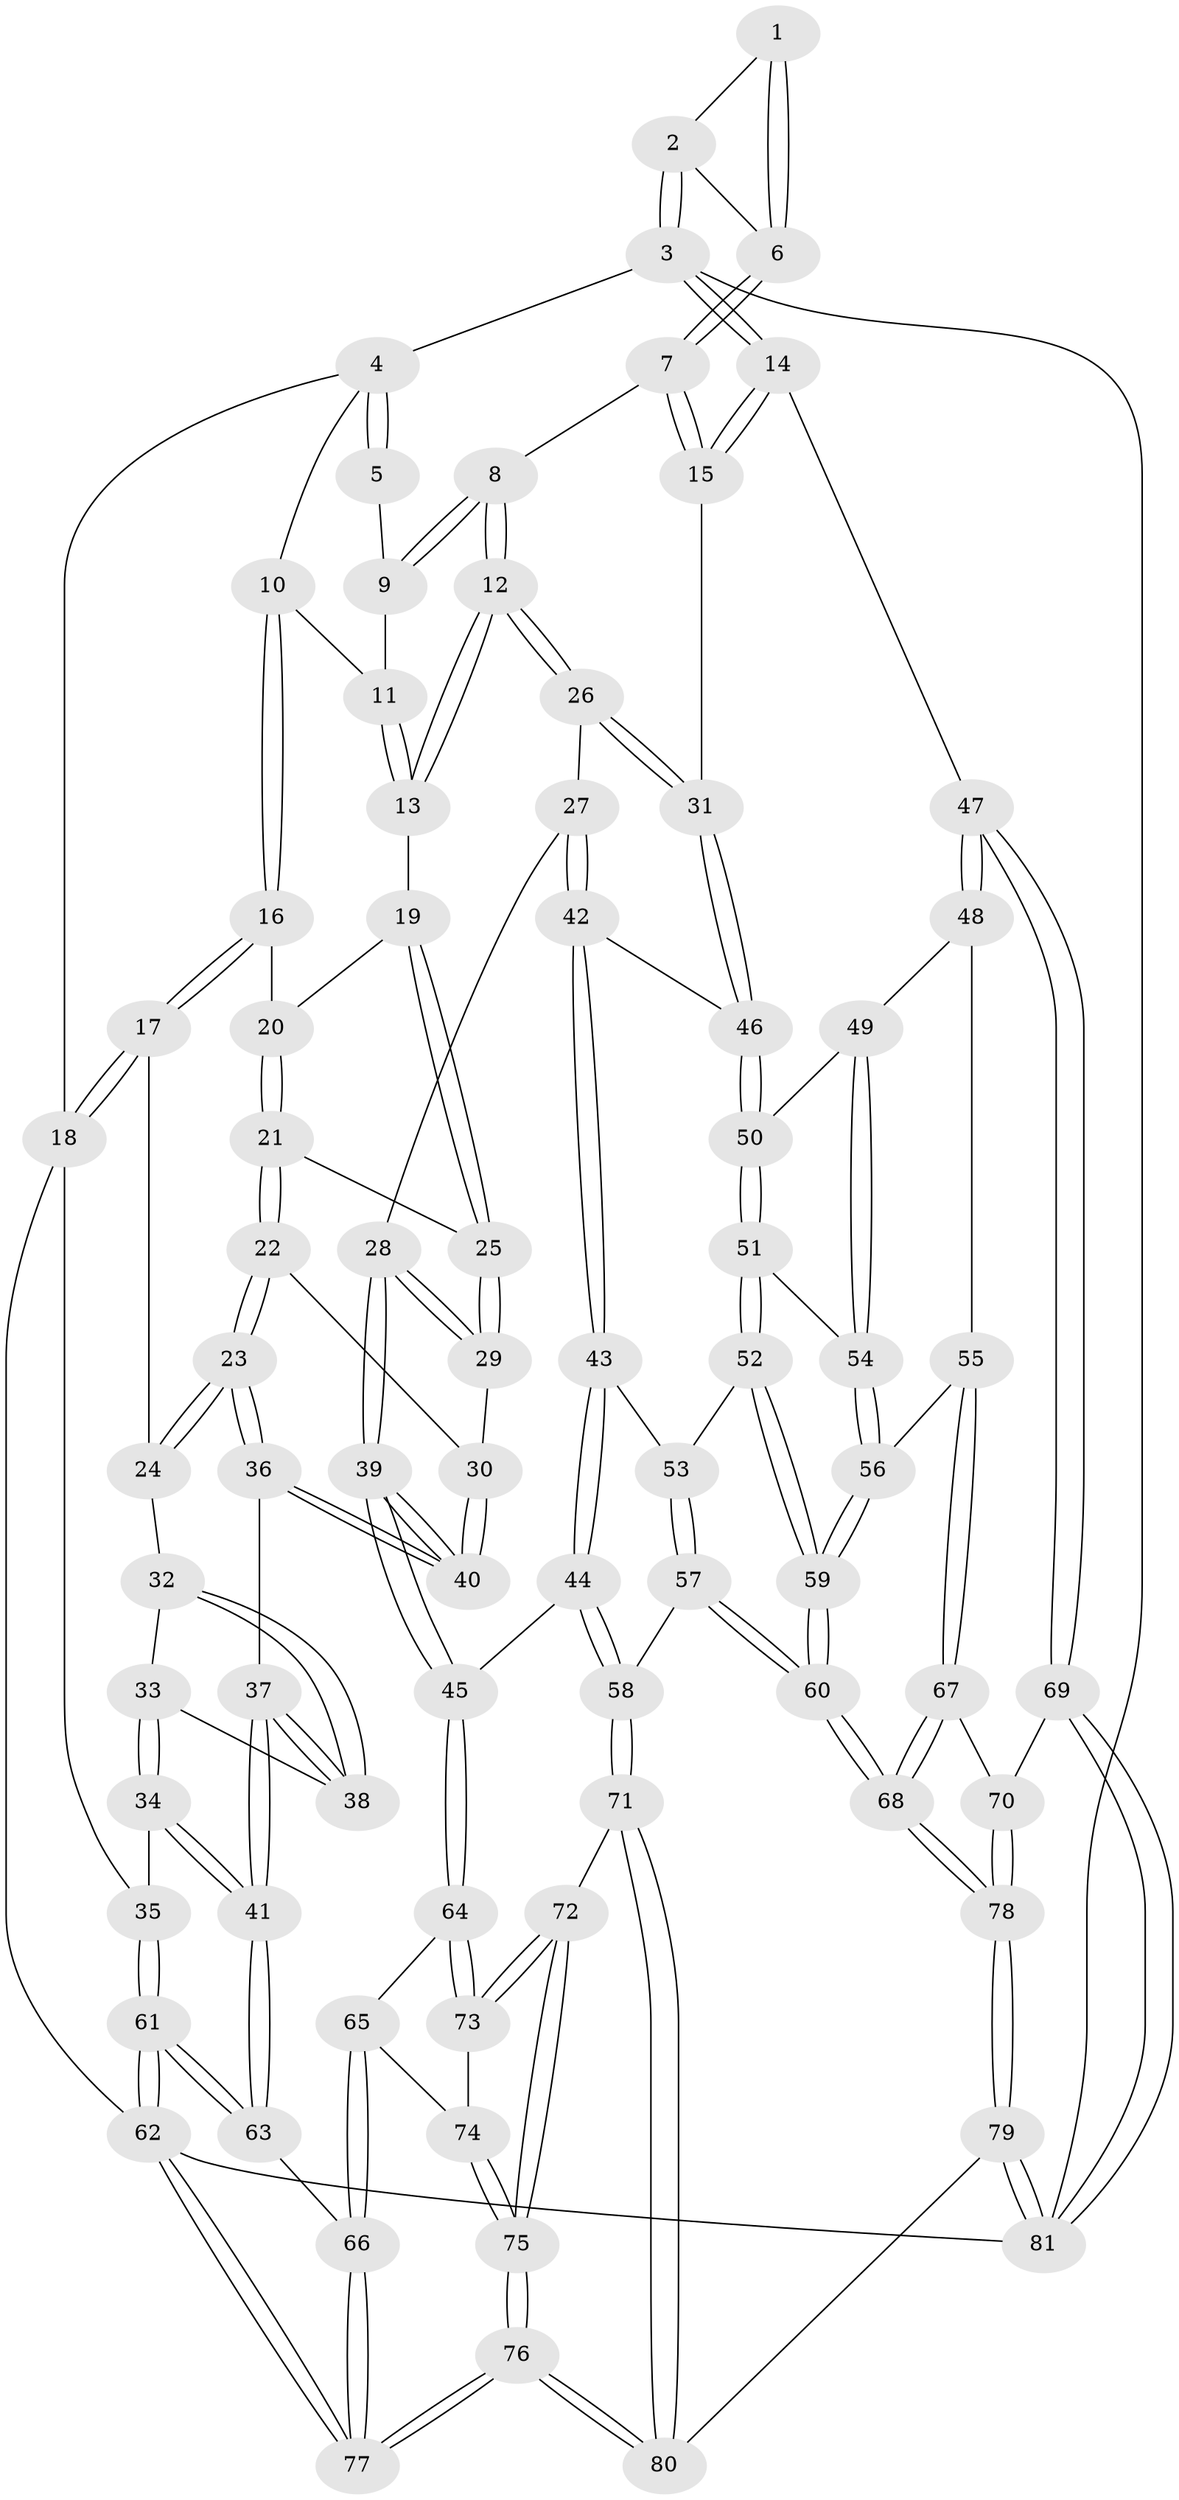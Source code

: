 // coarse degree distribution, {2: 0.15151515151515152, 5: 0.09090909090909091, 3: 0.5757575757575758, 4: 0.15151515151515152, 6: 0.030303030303030304}
// Generated by graph-tools (version 1.1) at 2025/54/03/04/25 22:54:34]
// undirected, 81 vertices, 199 edges
graph export_dot {
  node [color=gray90,style=filled];
  1 [pos="+0.8223477281089239+0"];
  2 [pos="+1+0"];
  3 [pos="+1+0"];
  4 [pos="+0.2932142386586208+0"];
  5 [pos="+0.7402753706828482+0"];
  6 [pos="+0.8930267834021071+0.20733342619778114"];
  7 [pos="+0.8781200008284591+0.27955932551464735"];
  8 [pos="+0.8209659979685792+0.27033733716761754"];
  9 [pos="+0.7318801478623784+0.05013993787540574"];
  10 [pos="+0.29587416091596497+0"];
  11 [pos="+0.6418536395786854+0.17069693673416814"];
  12 [pos="+0.722772466587827+0.3113504715903367"];
  13 [pos="+0.6346826841591758+0.2357873376884466"];
  14 [pos="+1+0.3943153266354423"];
  15 [pos="+1+0.3761479300604748"];
  16 [pos="+0.29583239244284054+0"];
  17 [pos="+0.18242139026015514+0.2532159750413526"];
  18 [pos="+0+0.3141227898679543"];
  19 [pos="+0.5172189020419616+0.2491623859368043"];
  20 [pos="+0.3582896814002039+0.0853482421272268"];
  21 [pos="+0.4039713419001259+0.34970832190733847"];
  22 [pos="+0.34217028138711447+0.42986975470916444"];
  23 [pos="+0.33611420096576683+0.43286480042141834"];
  24 [pos="+0.1886528016802422+0.2863554587607787"];
  25 [pos="+0.5151217138036251+0.34185628169221194"];
  26 [pos="+0.6668418905027558+0.4232263059029264"];
  27 [pos="+0.6473807530281674+0.44322867998966325"];
  28 [pos="+0.5705169704152626+0.4302996697494287"];
  29 [pos="+0.5525390154646795+0.4181369350879773"];
  30 [pos="+0.4787377243654764+0.4360034567975005"];
  31 [pos="+0.8908047279109964+0.4778358869596354"];
  32 [pos="+0.17693603044814465+0.31471053179728287"];
  33 [pos="+0.0658176254357069+0.4586859705745316"];
  34 [pos="+0+0.515036439173775"];
  35 [pos="+0+0.5271598015371434"];
  36 [pos="+0.3162522326002457+0.5954962652265309"];
  37 [pos="+0.25062953466734755+0.6160109877618377"];
  38 [pos="+0.1887831295734259+0.5053608792726377"];
  39 [pos="+0.43226413328704066+0.6502648891725922"];
  40 [pos="+0.3900962145726813+0.6265943245273988"];
  41 [pos="+0.2239581928521591+0.6364465326102859"];
  42 [pos="+0.6748669780770024+0.5504573646899322"];
  43 [pos="+0.6593152069787042+0.6035735166120763"];
  44 [pos="+0.4685414346059554+0.6854087872925843"];
  45 [pos="+0.46265183243550345+0.6838559849415777"];
  46 [pos="+0.8416284531510766+0.5558587600435668"];
  47 [pos="+1+0.638802436051279"];
  48 [pos="+0.9632917860667202+0.653856492287982"];
  49 [pos="+0.9162652313511449+0.6489662061922444"];
  50 [pos="+0.85012155335155+0.596077198356063"];
  51 [pos="+0.795852176799675+0.6707460647626607"];
  52 [pos="+0.7397320802607126+0.6897727093170272"];
  53 [pos="+0.6864073719203724+0.6439746687043796"];
  54 [pos="+0.862929512750339+0.7206328986828958"];
  55 [pos="+0.8960620685699837+0.7655744351005757"];
  56 [pos="+0.8634750436378286+0.7250555706697412"];
  57 [pos="+0.6044470728828761+0.8235649246429351"];
  58 [pos="+0.5764071434385395+0.8099382052700597"];
  59 [pos="+0.7480362213489463+0.8018915169568523"];
  60 [pos="+0.7250697562078993+0.9221376947586098"];
  61 [pos="+0+0.9272836097279601"];
  62 [pos="+0+1"];
  63 [pos="+0.15736969731204936+0.7710881742659108"];
  64 [pos="+0.45553507577223984+0.6971656592216197"];
  65 [pos="+0.2647343254182914+0.8283617096891893"];
  66 [pos="+0.18521026189417272+0.7929467928796821"];
  67 [pos="+0.9022222249038275+0.7788651070702028"];
  68 [pos="+0.7252946383732298+0.9226476130758948"];
  69 [pos="+1+0.8127605695216394"];
  70 [pos="+1+0.8377897246210437"];
  71 [pos="+0.47734715539523676+0.9014345157045048"];
  72 [pos="+0.40538175177201385+0.8509145834362739"];
  73 [pos="+0.4038150967795931+0.8453976567587416"];
  74 [pos="+0.27614251833967374+0.8377565795441297"];
  75 [pos="+0.33552404372958533+1"];
  76 [pos="+0.3289377099390616+1"];
  77 [pos="+0.3020075350519417+1"];
  78 [pos="+0.7404543600147783+1"];
  79 [pos="+0.712359566465365+1"];
  80 [pos="+0.5099835142791567+1"];
  81 [pos="+1+1"];
  1 -- 2;
  1 -- 6;
  1 -- 6;
  2 -- 3;
  2 -- 3;
  2 -- 6;
  3 -- 4;
  3 -- 14;
  3 -- 14;
  3 -- 81;
  4 -- 5;
  4 -- 5;
  4 -- 10;
  4 -- 18;
  5 -- 9;
  6 -- 7;
  6 -- 7;
  7 -- 8;
  7 -- 15;
  7 -- 15;
  8 -- 9;
  8 -- 9;
  8 -- 12;
  8 -- 12;
  9 -- 11;
  10 -- 11;
  10 -- 16;
  10 -- 16;
  11 -- 13;
  11 -- 13;
  12 -- 13;
  12 -- 13;
  12 -- 26;
  12 -- 26;
  13 -- 19;
  14 -- 15;
  14 -- 15;
  14 -- 47;
  15 -- 31;
  16 -- 17;
  16 -- 17;
  16 -- 20;
  17 -- 18;
  17 -- 18;
  17 -- 24;
  18 -- 35;
  18 -- 62;
  19 -- 20;
  19 -- 25;
  19 -- 25;
  20 -- 21;
  20 -- 21;
  21 -- 22;
  21 -- 22;
  21 -- 25;
  22 -- 23;
  22 -- 23;
  22 -- 30;
  23 -- 24;
  23 -- 24;
  23 -- 36;
  23 -- 36;
  24 -- 32;
  25 -- 29;
  25 -- 29;
  26 -- 27;
  26 -- 31;
  26 -- 31;
  27 -- 28;
  27 -- 42;
  27 -- 42;
  28 -- 29;
  28 -- 29;
  28 -- 39;
  28 -- 39;
  29 -- 30;
  30 -- 40;
  30 -- 40;
  31 -- 46;
  31 -- 46;
  32 -- 33;
  32 -- 38;
  32 -- 38;
  33 -- 34;
  33 -- 34;
  33 -- 38;
  34 -- 35;
  34 -- 41;
  34 -- 41;
  35 -- 61;
  35 -- 61;
  36 -- 37;
  36 -- 40;
  36 -- 40;
  37 -- 38;
  37 -- 38;
  37 -- 41;
  37 -- 41;
  39 -- 40;
  39 -- 40;
  39 -- 45;
  39 -- 45;
  41 -- 63;
  41 -- 63;
  42 -- 43;
  42 -- 43;
  42 -- 46;
  43 -- 44;
  43 -- 44;
  43 -- 53;
  44 -- 45;
  44 -- 58;
  44 -- 58;
  45 -- 64;
  45 -- 64;
  46 -- 50;
  46 -- 50;
  47 -- 48;
  47 -- 48;
  47 -- 69;
  47 -- 69;
  48 -- 49;
  48 -- 55;
  49 -- 50;
  49 -- 54;
  49 -- 54;
  50 -- 51;
  50 -- 51;
  51 -- 52;
  51 -- 52;
  51 -- 54;
  52 -- 53;
  52 -- 59;
  52 -- 59;
  53 -- 57;
  53 -- 57;
  54 -- 56;
  54 -- 56;
  55 -- 56;
  55 -- 67;
  55 -- 67;
  56 -- 59;
  56 -- 59;
  57 -- 58;
  57 -- 60;
  57 -- 60;
  58 -- 71;
  58 -- 71;
  59 -- 60;
  59 -- 60;
  60 -- 68;
  60 -- 68;
  61 -- 62;
  61 -- 62;
  61 -- 63;
  61 -- 63;
  62 -- 77;
  62 -- 77;
  62 -- 81;
  63 -- 66;
  64 -- 65;
  64 -- 73;
  64 -- 73;
  65 -- 66;
  65 -- 66;
  65 -- 74;
  66 -- 77;
  66 -- 77;
  67 -- 68;
  67 -- 68;
  67 -- 70;
  68 -- 78;
  68 -- 78;
  69 -- 70;
  69 -- 81;
  69 -- 81;
  70 -- 78;
  70 -- 78;
  71 -- 72;
  71 -- 80;
  71 -- 80;
  72 -- 73;
  72 -- 73;
  72 -- 75;
  72 -- 75;
  73 -- 74;
  74 -- 75;
  74 -- 75;
  75 -- 76;
  75 -- 76;
  76 -- 77;
  76 -- 77;
  76 -- 80;
  76 -- 80;
  78 -- 79;
  78 -- 79;
  79 -- 80;
  79 -- 81;
  79 -- 81;
}
